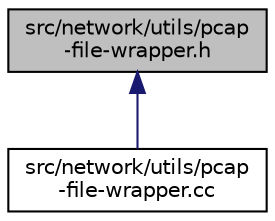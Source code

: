digraph "src/network/utils/pcap-file-wrapper.h"
{
 // LATEX_PDF_SIZE
  edge [fontname="Helvetica",fontsize="10",labelfontname="Helvetica",labelfontsize="10"];
  node [fontname="Helvetica",fontsize="10",shape=record];
  Node1 [label="src/network/utils/pcap\l-file-wrapper.h",height=0.2,width=0.4,color="black", fillcolor="grey75", style="filled", fontcolor="black",tooltip=" "];
  Node1 -> Node2 [dir="back",color="midnightblue",fontsize="10",style="solid",fontname="Helvetica"];
  Node2 [label="src/network/utils/pcap\l-file-wrapper.cc",height=0.2,width=0.4,color="black", fillcolor="white", style="filled",URL="$pcap-file-wrapper_8cc.html",tooltip=" "];
}
